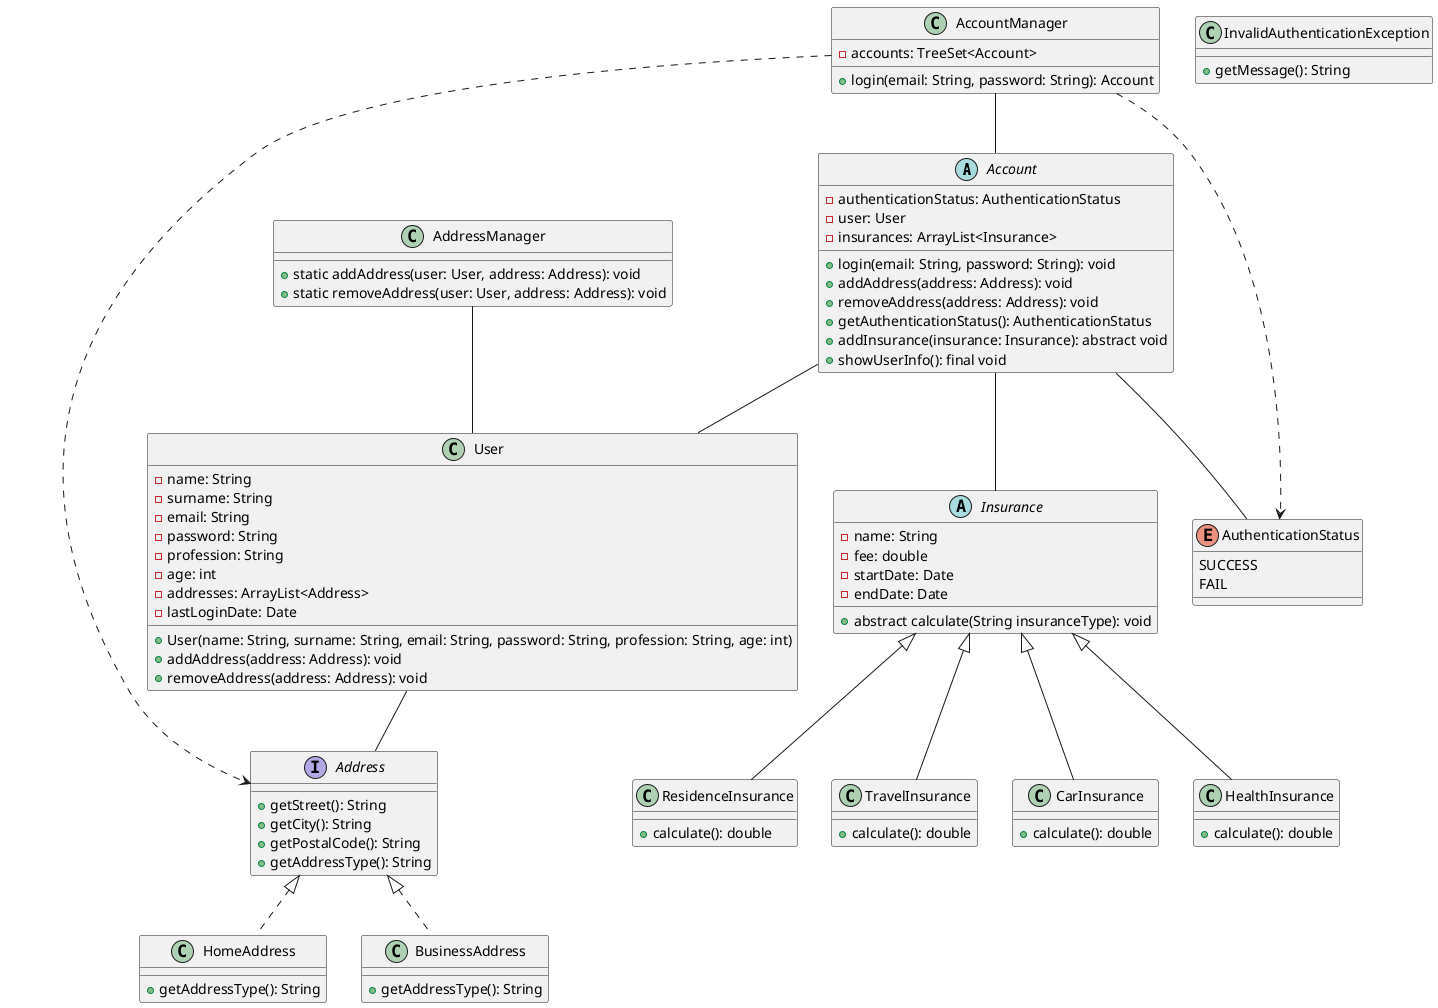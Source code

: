 @startuml
'https://plantuml.com/class-diagram
@startuml

abstract class Account {
  - authenticationStatus: AuthenticationStatus
  - user: User
  - insurances: ArrayList<Insurance>

  + login(email: String, password: String): void
  + addAddress(address: Address): void
  + removeAddress(address: Address): void
  + getAuthenticationStatus(): AuthenticationStatus
  + addInsurance(insurance: Insurance): abstract void
  + showUserInfo(): final void
}

class User {
  - name: String
  - surname: String
  - email: String
  - password: String
  - profession: String
  - age: int
  - addresses: ArrayList<Address>
  - lastLoginDate: Date

  + User(name: String, surname: String, email: String, password: String, profession: String, age: int)
  + addAddress(address: Address): void
  + removeAddress(address: Address): void
}

interface Address {
  + getStreet(): String
  + getCity(): String
  + getPostalCode(): String
  + getAddressType(): String
}

class HomeAddress {
  + getAddressType(): String
}

class BusinessAddress {
  + getAddressType(): String
}

class AddressManager {
  + static addAddress(user: User, address: Address): void
  + static removeAddress(user: User, address: Address): void
}

abstract class Insurance {
  - name: String
  - fee: double
  - startDate: Date
  - endDate: Date

  + abstract calculate(String insuranceType): void
}

class HealthInsurance {
  + calculate(): double
}

class ResidenceInsurance {
  + calculate(): double
}

class TravelInsurance {
  + calculate(): double
}

class CarInsurance {
  + calculate(): double
}

class AccountManager {
  - accounts: TreeSet<Account>

  + login(email: String, password: String): Account
}

class InvalidAuthenticationException {
  + getMessage(): String
}

enum AuthenticationStatus {
  SUCCESS
  FAIL
}

Account -- AuthenticationStatus
Account -- User
Account -- Insurance
User -- Address
Address <|.. HomeAddress
Address <|.. BusinessAddress
AddressManager -- User
Insurance <|-- HealthInsurance
Insurance <|-- ResidenceInsurance
Insurance <|-- TravelInsurance
Insurance <|-- CarInsurance
AccountManager -- Account
AccountManager ..> Address
AccountManager ..> AuthenticationStatus

@enduml


@enduml